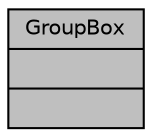 digraph "GroupBox"
{
 // LATEX_PDF_SIZE
  edge [fontname="Helvetica",fontsize="10",labelfontname="Helvetica",labelfontsize="10"];
  node [fontname="Helvetica",fontsize="10",shape=record];
  Node1 [label="{GroupBox\n||}",height=0.2,width=0.4,color="black", fillcolor="grey75", style="filled", fontcolor="black",tooltip=" "];
}
